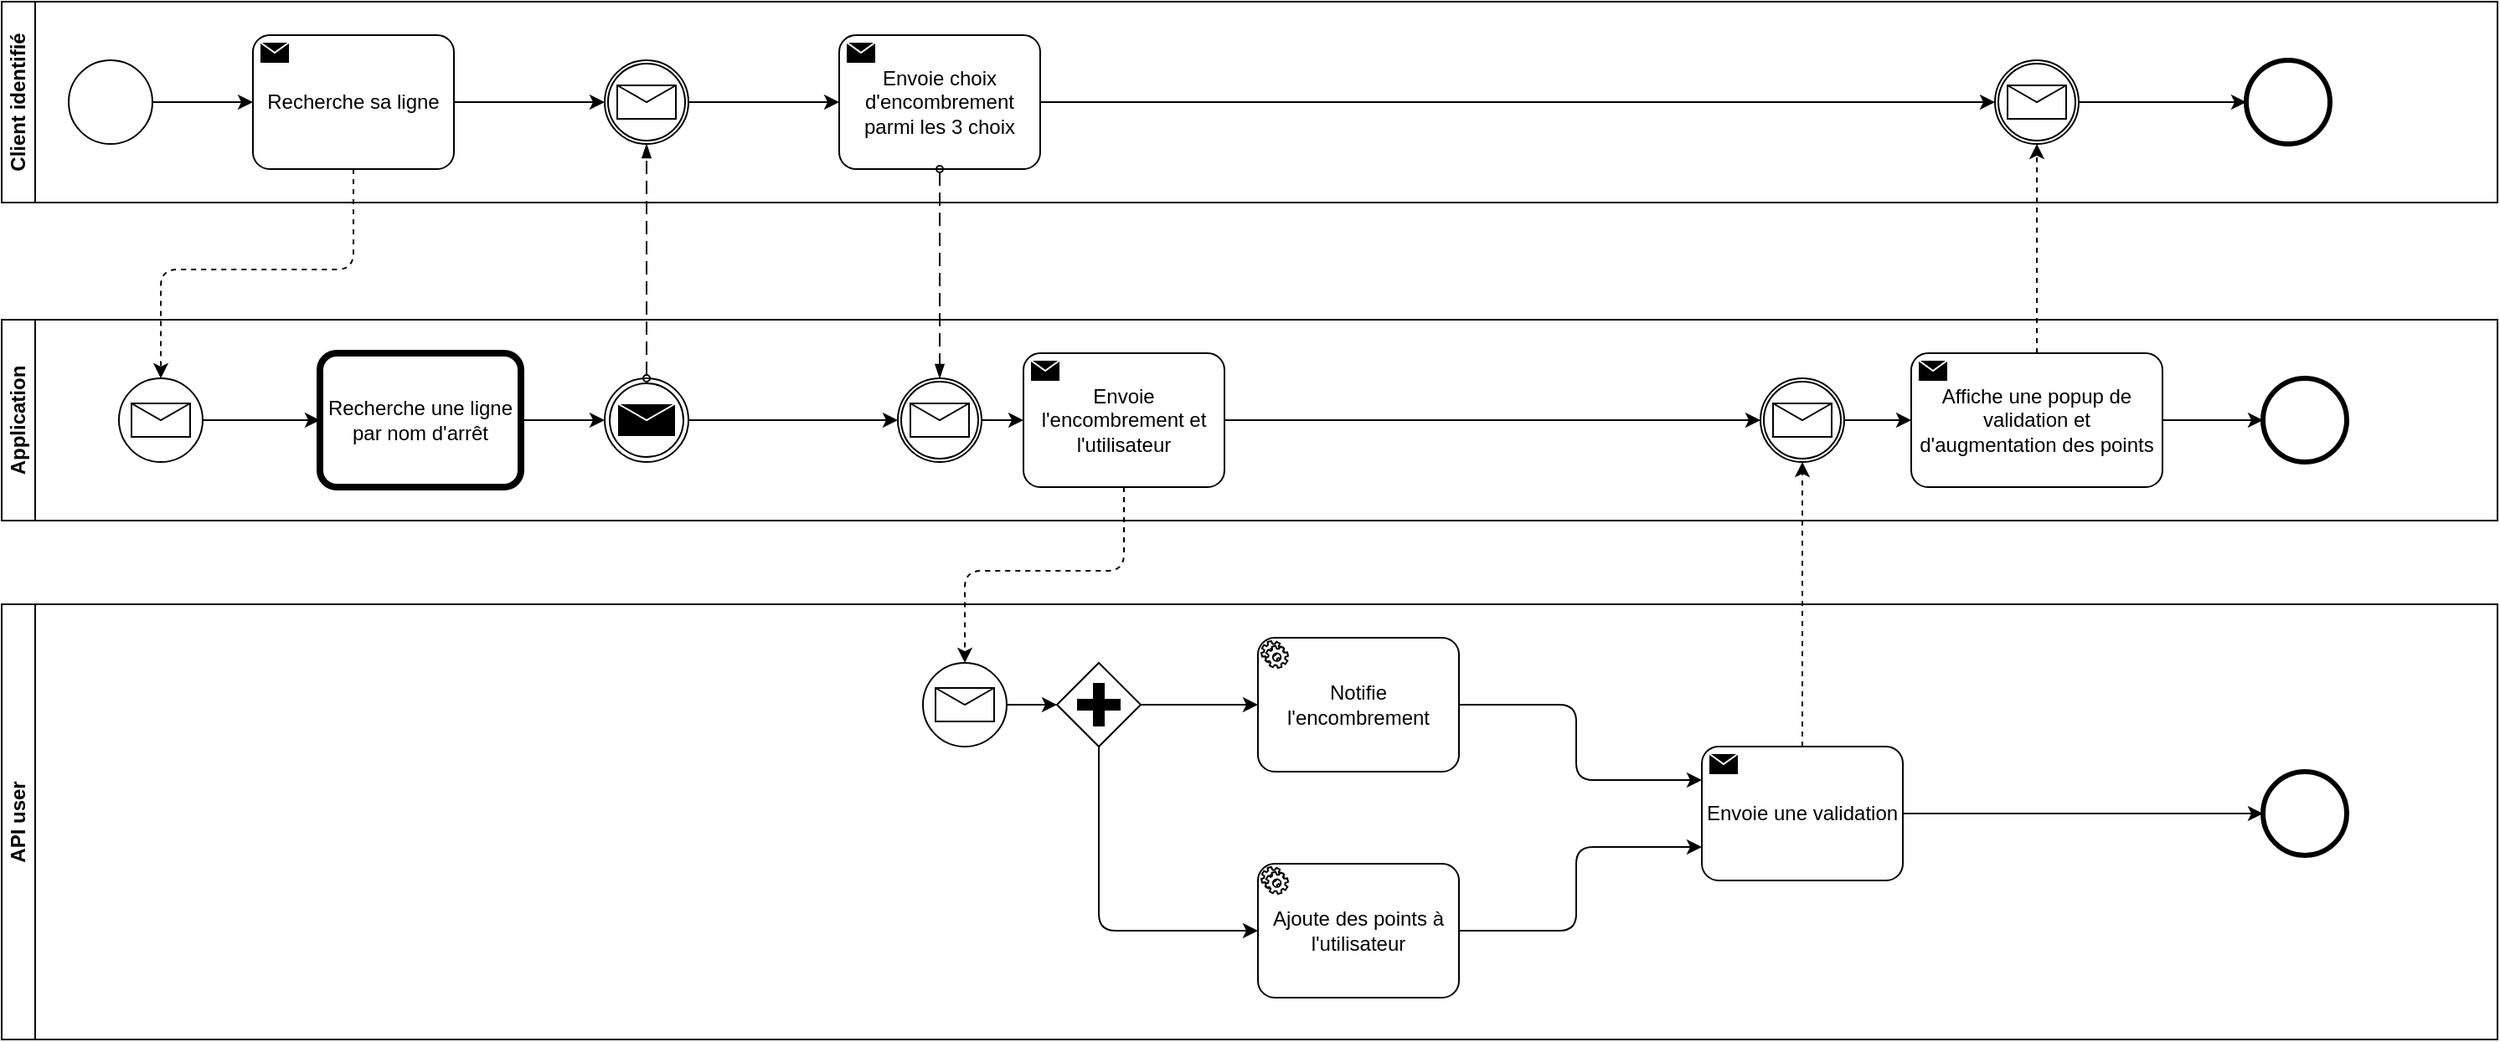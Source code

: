 <mxfile>
    <diagram name="Page-1" id="HIYKUIRN2NLOGWOgcda1">
        <mxGraphModel dx="2221" dy="968" grid="1" gridSize="10" guides="1" tooltips="1" connect="1" arrows="1" fold="1" page="1" pageScale="1" pageWidth="827" pageHeight="1169" math="0" shadow="0">
            <root>
                <mxCell id="0"/>
                <mxCell id="1" parent="0"/>
                <mxCell id="KMQy8ng4Axl4RmfGPbqA-1" value="Client identifié" style="swimlane;startSize=20;horizontal=0;html=1;whiteSpace=wrap;" parent="1" vertex="1">
                    <mxGeometry x="60" y="70" width="1490" height="120" as="geometry"/>
                </mxCell>
                <mxCell id="KMQy8ng4Axl4RmfGPbqA-4" value="" style="points=[[0.145,0.145,0],[0.5,0,0],[0.855,0.145,0],[1,0.5,0],[0.855,0.855,0],[0.5,1,0],[0.145,0.855,0],[0,0.5,0]];shape=mxgraph.bpmn.event;html=1;verticalLabelPosition=bottom;labelBackgroundColor=#ffffff;verticalAlign=top;align=center;perimeter=ellipsePerimeter;outlineConnect=0;aspect=fixed;outline=standard;symbol=general;" parent="KMQy8ng4Axl4RmfGPbqA-1" vertex="1">
                    <mxGeometry x="40" y="35" width="50" height="50" as="geometry"/>
                </mxCell>
                <mxCell id="KMQy8ng4Axl4RmfGPbqA-30" style="edgeStyle=orthogonalEdgeStyle;rounded=0;orthogonalLoop=1;jettySize=auto;html=1;" parent="KMQy8ng4Axl4RmfGPbqA-1" source="KMQy8ng4Axl4RmfGPbqA-7" target="KMQy8ng4Axl4RmfGPbqA-14" edge="1">
                    <mxGeometry relative="1" as="geometry"/>
                </mxCell>
                <mxCell id="KMQy8ng4Axl4RmfGPbqA-7" value="Recherche sa ligne" style="points=[[0.25,0,0],[0.5,0,0],[0.75,0,0],[1,0.25,0],[1,0.5,0],[1,0.75,0],[0.75,1,0],[0.5,1,0],[0.25,1,0],[0,0.75,0],[0,0.5,0],[0,0.25,0]];shape=mxgraph.bpmn.task;whiteSpace=wrap;rectStyle=rounded;size=10;html=1;container=1;expand=0;collapsible=0;taskMarker=send;" parent="KMQy8ng4Axl4RmfGPbqA-1" vertex="1">
                    <mxGeometry x="150" y="20" width="120" height="80" as="geometry"/>
                </mxCell>
                <mxCell id="KMQy8ng4Axl4RmfGPbqA-31" style="edgeStyle=orthogonalEdgeStyle;rounded=0;orthogonalLoop=1;jettySize=auto;html=1;" parent="KMQy8ng4Axl4RmfGPbqA-1" source="KMQy8ng4Axl4RmfGPbqA-14" target="KMQy8ng4Axl4RmfGPbqA-15" edge="1">
                    <mxGeometry relative="1" as="geometry"/>
                </mxCell>
                <mxCell id="KMQy8ng4Axl4RmfGPbqA-14" value="" style="points=[[0.145,0.145,0],[0.5,0,0],[0.855,0.145,0],[1,0.5,0],[0.855,0.855,0],[0.5,1,0],[0.145,0.855,0],[0,0.5,0]];shape=mxgraph.bpmn.event;html=1;verticalLabelPosition=bottom;labelBackgroundColor=#ffffff;verticalAlign=top;align=center;perimeter=ellipsePerimeter;outlineConnect=0;aspect=fixed;outline=catching;symbol=message;" parent="KMQy8ng4Axl4RmfGPbqA-1" vertex="1">
                    <mxGeometry x="360" y="35" width="50" height="50" as="geometry"/>
                </mxCell>
                <mxCell id="KMQy8ng4Axl4RmfGPbqA-32" style="edgeStyle=orthogonalEdgeStyle;rounded=0;orthogonalLoop=1;jettySize=auto;html=1;" parent="KMQy8ng4Axl4RmfGPbqA-1" source="KMQy8ng4Axl4RmfGPbqA-15" target="KMQy8ng4Axl4RmfGPbqA-25" edge="1">
                    <mxGeometry relative="1" as="geometry"/>
                </mxCell>
                <mxCell id="KMQy8ng4Axl4RmfGPbqA-15" value="Envoie choix d'encombrement parmi les 3 choix" style="points=[[0.25,0,0],[0.5,0,0],[0.75,0,0],[1,0.25,0],[1,0.5,0],[1,0.75,0],[0.75,1,0],[0.5,1,0],[0.25,1,0],[0,0.75,0],[0,0.5,0],[0,0.25,0]];shape=mxgraph.bpmn.task;whiteSpace=wrap;rectStyle=rounded;size=10;html=1;container=1;expand=0;collapsible=0;taskMarker=send;" parent="KMQy8ng4Axl4RmfGPbqA-1" vertex="1">
                    <mxGeometry x="500" y="20" width="120" height="80" as="geometry"/>
                </mxCell>
                <mxCell id="KMQy8ng4Axl4RmfGPbqA-33" style="edgeStyle=orthogonalEdgeStyle;rounded=0;orthogonalLoop=1;jettySize=auto;html=1;" parent="KMQy8ng4Axl4RmfGPbqA-1" source="KMQy8ng4Axl4RmfGPbqA-25" target="KMQy8ng4Axl4RmfGPbqA-26" edge="1">
                    <mxGeometry relative="1" as="geometry"/>
                </mxCell>
                <mxCell id="KMQy8ng4Axl4RmfGPbqA-25" value="" style="points=[[0.145,0.145,0],[0.5,0,0],[0.855,0.145,0],[1,0.5,0],[0.855,0.855,0],[0.5,1,0],[0.145,0.855,0],[0,0.5,0]];shape=mxgraph.bpmn.event;html=1;verticalLabelPosition=bottom;labelBackgroundColor=#ffffff;verticalAlign=top;align=center;perimeter=ellipsePerimeter;outlineConnect=0;aspect=fixed;outline=catching;symbol=message;" parent="KMQy8ng4Axl4RmfGPbqA-1" vertex="1">
                    <mxGeometry x="1190" y="35" width="50" height="50" as="geometry"/>
                </mxCell>
                <mxCell id="KMQy8ng4Axl4RmfGPbqA-26" value="" style="points=[[0.145,0.145,0],[0.5,0,0],[0.855,0.145,0],[1,0.5,0],[0.855,0.855,0],[0.5,1,0],[0.145,0.855,0],[0,0.5,0]];shape=mxgraph.bpmn.event;html=1;verticalLabelPosition=bottom;labelBackgroundColor=#ffffff;verticalAlign=top;align=center;perimeter=ellipsePerimeter;outlineConnect=0;aspect=fixed;outline=end;symbol=terminate2;" parent="KMQy8ng4Axl4RmfGPbqA-1" vertex="1">
                    <mxGeometry x="1340" y="35" width="50" height="50" as="geometry"/>
                </mxCell>
                <mxCell id="KMQy8ng4Axl4RmfGPbqA-29" style="edgeStyle=orthogonalEdgeStyle;rounded=0;orthogonalLoop=1;jettySize=auto;html=1;entryX=0;entryY=0.5;entryDx=0;entryDy=0;entryPerimeter=0;" parent="KMQy8ng4Axl4RmfGPbqA-1" source="KMQy8ng4Axl4RmfGPbqA-4" target="KMQy8ng4Axl4RmfGPbqA-7" edge="1">
                    <mxGeometry relative="1" as="geometry"/>
                </mxCell>
                <mxCell id="KMQy8ng4Axl4RmfGPbqA-2" value="Application" style="swimlane;startSize=20;horizontal=0;html=1;whiteSpace=wrap;" parent="1" vertex="1">
                    <mxGeometry x="60" y="260" width="1490" height="120" as="geometry"/>
                </mxCell>
                <mxCell id="7" style="edgeStyle=none;html=1;entryX=0;entryY=0.5;entryDx=0;entryDy=0;entryPerimeter=0;" parent="KMQy8ng4Axl4RmfGPbqA-2" source="KMQy8ng4Axl4RmfGPbqA-9" target="KMQy8ng4Axl4RmfGPbqA-12" edge="1">
                    <mxGeometry relative="1" as="geometry"/>
                </mxCell>
                <mxCell id="KMQy8ng4Axl4RmfGPbqA-9" value="Recherche une ligne par nom d'arrêt" style="points=[[0.25,0,0],[0.5,0,0],[0.75,0,0],[1,0.25,0],[1,0.5,0],[1,0.75,0],[0.75,1,0],[0.5,1,0],[0.25,1,0],[0,0.75,0],[0,0.5,0],[0,0.25,0]];shape=mxgraph.bpmn.task;whiteSpace=wrap;rectStyle=rounded;size=10;html=1;container=1;expand=0;collapsible=0;bpmnShapeType=call;" parent="KMQy8ng4Axl4RmfGPbqA-2" vertex="1">
                    <mxGeometry x="190" y="20" width="120" height="80" as="geometry"/>
                </mxCell>
                <mxCell id="8" style="edgeStyle=none;html=1;entryX=0;entryY=0.5;entryDx=0;entryDy=0;entryPerimeter=0;" parent="KMQy8ng4Axl4RmfGPbqA-2" source="KMQy8ng4Axl4RmfGPbqA-12" target="KMQy8ng4Axl4RmfGPbqA-16" edge="1">
                    <mxGeometry relative="1" as="geometry"/>
                </mxCell>
                <mxCell id="KMQy8ng4Axl4RmfGPbqA-12" value="" style="points=[[0.145,0.145,0],[0.5,0,0],[0.855,0.145,0],[1,0.5,0],[0.855,0.855,0],[0.5,1,0],[0.145,0.855,0],[0,0.5,0]];shape=mxgraph.bpmn.event;html=1;verticalLabelPosition=bottom;labelBackgroundColor=#ffffff;verticalAlign=top;align=center;perimeter=ellipsePerimeter;outlineConnect=0;aspect=fixed;outline=throwing;symbol=message;" parent="KMQy8ng4Axl4RmfGPbqA-2" vertex="1">
                    <mxGeometry x="360" y="35" width="50" height="50" as="geometry"/>
                </mxCell>
                <mxCell id="KMQy8ng4Axl4RmfGPbqA-35" style="edgeStyle=orthogonalEdgeStyle;rounded=0;orthogonalLoop=1;jettySize=auto;html=1;" parent="KMQy8ng4Axl4RmfGPbqA-2" source="KMQy8ng4Axl4RmfGPbqA-16" target="KMQy8ng4Axl4RmfGPbqA-17" edge="1">
                    <mxGeometry relative="1" as="geometry"/>
                </mxCell>
                <mxCell id="KMQy8ng4Axl4RmfGPbqA-16" value="" style="points=[[0.145,0.145,0],[0.5,0,0],[0.855,0.145,0],[1,0.5,0],[0.855,0.855,0],[0.5,1,0],[0.145,0.855,0],[0,0.5,0]];shape=mxgraph.bpmn.event;html=1;verticalLabelPosition=bottom;labelBackgroundColor=#ffffff;verticalAlign=top;align=center;perimeter=ellipsePerimeter;outlineConnect=0;aspect=fixed;outline=catching;symbol=message;" parent="KMQy8ng4Axl4RmfGPbqA-2" vertex="1">
                    <mxGeometry x="535" y="35" width="50" height="50" as="geometry"/>
                </mxCell>
                <mxCell id="KMQy8ng4Axl4RmfGPbqA-36" style="edgeStyle=orthogonalEdgeStyle;rounded=0;orthogonalLoop=1;jettySize=auto;html=1;" parent="KMQy8ng4Axl4RmfGPbqA-2" source="KMQy8ng4Axl4RmfGPbqA-17" target="KMQy8ng4Axl4RmfGPbqA-23" edge="1">
                    <mxGeometry relative="1" as="geometry"/>
                </mxCell>
                <mxCell id="KMQy8ng4Axl4RmfGPbqA-17" value="Envoie l'encombrement et l'utilisateur" style="points=[[0.25,0,0],[0.5,0,0],[0.75,0,0],[1,0.25,0],[1,0.5,0],[1,0.75,0],[0.75,1,0],[0.5,1,0],[0.25,1,0],[0,0.75,0],[0,0.5,0],[0,0.25,0]];shape=mxgraph.bpmn.task;whiteSpace=wrap;rectStyle=rounded;size=10;html=1;container=1;expand=0;collapsible=0;taskMarker=send;" parent="KMQy8ng4Axl4RmfGPbqA-2" vertex="1">
                    <mxGeometry x="610" y="20" width="120" height="80" as="geometry"/>
                </mxCell>
                <mxCell id="KMQy8ng4Axl4RmfGPbqA-37" style="edgeStyle=orthogonalEdgeStyle;rounded=0;orthogonalLoop=1;jettySize=auto;html=1;" parent="KMQy8ng4Axl4RmfGPbqA-2" source="KMQy8ng4Axl4RmfGPbqA-23" target="KMQy8ng4Axl4RmfGPbqA-24" edge="1">
                    <mxGeometry relative="1" as="geometry"/>
                </mxCell>
                <mxCell id="KMQy8ng4Axl4RmfGPbqA-23" value="" style="points=[[0.145,0.145,0],[0.5,0,0],[0.855,0.145,0],[1,0.5,0],[0.855,0.855,0],[0.5,1,0],[0.145,0.855,0],[0,0.5,0]];shape=mxgraph.bpmn.event;html=1;verticalLabelPosition=bottom;labelBackgroundColor=#ffffff;verticalAlign=top;align=center;perimeter=ellipsePerimeter;outlineConnect=0;aspect=fixed;outline=catching;symbol=message;" parent="KMQy8ng4Axl4RmfGPbqA-2" vertex="1">
                    <mxGeometry x="1050" y="35" width="50" height="50" as="geometry"/>
                </mxCell>
                <mxCell id="KMQy8ng4Axl4RmfGPbqA-38" style="edgeStyle=orthogonalEdgeStyle;rounded=0;orthogonalLoop=1;jettySize=auto;html=1;" parent="KMQy8ng4Axl4RmfGPbqA-2" source="KMQy8ng4Axl4RmfGPbqA-24" target="KMQy8ng4Axl4RmfGPbqA-27" edge="1">
                    <mxGeometry relative="1" as="geometry"/>
                </mxCell>
                <mxCell id="KMQy8ng4Axl4RmfGPbqA-24" value="Affiche une popup de validation et d'augmentation des points" style="points=[[0.25,0,0],[0.5,0,0],[0.75,0,0],[1,0.25,0],[1,0.5,0],[1,0.75,0],[0.75,1,0],[0.5,1,0],[0.25,1,0],[0,0.75,0],[0,0.5,0],[0,0.25,0]];shape=mxgraph.bpmn.task;whiteSpace=wrap;rectStyle=rounded;size=10;html=1;container=1;expand=0;collapsible=0;taskMarker=send;" parent="KMQy8ng4Axl4RmfGPbqA-2" vertex="1">
                    <mxGeometry x="1140" y="20" width="150" height="80" as="geometry"/>
                </mxCell>
                <mxCell id="KMQy8ng4Axl4RmfGPbqA-27" value="" style="points=[[0.145,0.145,0],[0.5,0,0],[0.855,0.145,0],[1,0.5,0],[0.855,0.855,0],[0.5,1,0],[0.145,0.855,0],[0,0.5,0]];shape=mxgraph.bpmn.event;html=1;verticalLabelPosition=bottom;labelBackgroundColor=#ffffff;verticalAlign=top;align=center;perimeter=ellipsePerimeter;outlineConnect=0;aspect=fixed;outline=end;symbol=terminate2;" parent="KMQy8ng4Axl4RmfGPbqA-2" vertex="1">
                    <mxGeometry x="1350" y="35" width="50" height="50" as="geometry"/>
                </mxCell>
                <mxCell id="6" style="edgeStyle=none;html=1;entryX=0;entryY=0.5;entryDx=0;entryDy=0;entryPerimeter=0;" parent="KMQy8ng4Axl4RmfGPbqA-2" source="2" target="KMQy8ng4Axl4RmfGPbqA-9" edge="1">
                    <mxGeometry relative="1" as="geometry"/>
                </mxCell>
                <mxCell id="2" value="" style="points=[[0.145,0.145,0],[0.5,0,0],[0.855,0.145,0],[1,0.5,0],[0.855,0.855,0],[0.5,1,0],[0.145,0.855,0],[0,0.5,0]];shape=mxgraph.bpmn.event;html=1;verticalLabelPosition=bottom;labelBackgroundColor=#ffffff;verticalAlign=top;align=center;perimeter=ellipsePerimeter;outlineConnect=0;aspect=fixed;outline=standard;symbol=message;" parent="KMQy8ng4Axl4RmfGPbqA-2" vertex="1">
                    <mxGeometry x="70" y="35" width="50" height="50" as="geometry"/>
                </mxCell>
                <mxCell id="KMQy8ng4Axl4RmfGPbqA-3" value="API user" style="swimlane;startSize=20;horizontal=0;html=1;whiteSpace=wrap;" parent="1" vertex="1">
                    <mxGeometry x="60" y="430" width="1490" height="260" as="geometry"/>
                </mxCell>
                <mxCell id="KMQy8ng4Axl4RmfGPbqA-39" style="edgeStyle=orthogonalEdgeStyle;rounded=0;orthogonalLoop=1;jettySize=auto;html=1;" parent="KMQy8ng4Axl4RmfGPbqA-3" source="KMQy8ng4Axl4RmfGPbqA-18" target="KMQy8ng4Axl4RmfGPbqA-20" edge="1">
                    <mxGeometry relative="1" as="geometry"/>
                </mxCell>
                <mxCell id="KMQy8ng4Axl4RmfGPbqA-18" value="" style="points=[[0.145,0.145,0],[0.5,0,0],[0.855,0.145,0],[1,0.5,0],[0.855,0.855,0],[0.5,1,0],[0.145,0.855,0],[0,0.5,0]];shape=mxgraph.bpmn.event;html=1;verticalLabelPosition=bottom;labelBackgroundColor=#ffffff;verticalAlign=top;align=center;perimeter=ellipsePerimeter;outlineConnect=0;aspect=fixed;outline=standard;symbol=message;" parent="KMQy8ng4Axl4RmfGPbqA-3" vertex="1">
                    <mxGeometry x="550" y="35" width="50" height="50" as="geometry"/>
                </mxCell>
                <mxCell id="14" style="edgeStyle=none;html=1;entryX=0;entryY=0.25;entryDx=0;entryDy=0;entryPerimeter=0;strokeColor=default;" edge="1" parent="KMQy8ng4Axl4RmfGPbqA-3" source="KMQy8ng4Axl4RmfGPbqA-19" target="KMQy8ng4Axl4RmfGPbqA-22">
                    <mxGeometry relative="1" as="geometry">
                        <Array as="points">
                            <mxPoint x="940" y="60"/>
                            <mxPoint x="940" y="105"/>
                        </Array>
                    </mxGeometry>
                </mxCell>
                <mxCell id="KMQy8ng4Axl4RmfGPbqA-19" value="Notifie l'encombrement" style="points=[[0.25,0,0],[0.5,0,0],[0.75,0,0],[1,0.25,0],[1,0.5,0],[1,0.75,0],[0.75,1,0],[0.5,1,0],[0.25,1,0],[0,0.75,0],[0,0.5,0],[0,0.25,0]];shape=mxgraph.bpmn.task;whiteSpace=wrap;rectStyle=rounded;size=10;html=1;container=1;expand=0;collapsible=0;taskMarker=service;" parent="KMQy8ng4Axl4RmfGPbqA-3" vertex="1">
                    <mxGeometry x="750" y="20" width="120" height="80" as="geometry"/>
                </mxCell>
                <mxCell id="12" style="edgeStyle=none;html=1;entryX=0;entryY=0.5;entryDx=0;entryDy=0;entryPerimeter=0;strokeColor=default;" edge="1" parent="KMQy8ng4Axl4RmfGPbqA-3" source="KMQy8ng4Axl4RmfGPbqA-20" target="KMQy8ng4Axl4RmfGPbqA-21">
                    <mxGeometry relative="1" as="geometry">
                        <Array as="points">
                            <mxPoint x="655" y="195"/>
                        </Array>
                    </mxGeometry>
                </mxCell>
                <mxCell id="13" style="edgeStyle=none;html=1;entryX=0;entryY=0.5;entryDx=0;entryDy=0;entryPerimeter=0;strokeColor=default;" edge="1" parent="KMQy8ng4Axl4RmfGPbqA-3" source="KMQy8ng4Axl4RmfGPbqA-20" target="KMQy8ng4Axl4RmfGPbqA-19">
                    <mxGeometry relative="1" as="geometry"/>
                </mxCell>
                <mxCell id="KMQy8ng4Axl4RmfGPbqA-20" value="" style="points=[[0.25,0.25,0],[0.5,0,0],[0.75,0.25,0],[1,0.5,0],[0.75,0.75,0],[0.5,1,0],[0.25,0.75,0],[0,0.5,0]];shape=mxgraph.bpmn.gateway2;html=1;verticalLabelPosition=bottom;labelBackgroundColor=#ffffff;verticalAlign=top;align=center;perimeter=rhombusPerimeter;outlineConnect=0;outline=none;symbol=none;gwType=parallel;" parent="KMQy8ng4Axl4RmfGPbqA-3" vertex="1">
                    <mxGeometry x="630" y="35" width="50" height="50" as="geometry"/>
                </mxCell>
                <mxCell id="15" style="edgeStyle=none;html=1;entryX=0;entryY=0.75;entryDx=0;entryDy=0;entryPerimeter=0;strokeColor=default;" edge="1" parent="KMQy8ng4Axl4RmfGPbqA-3" source="KMQy8ng4Axl4RmfGPbqA-21" target="KMQy8ng4Axl4RmfGPbqA-22">
                    <mxGeometry relative="1" as="geometry">
                        <Array as="points">
                            <mxPoint x="940" y="195"/>
                            <mxPoint x="940" y="145"/>
                        </Array>
                    </mxGeometry>
                </mxCell>
                <mxCell id="KMQy8ng4Axl4RmfGPbqA-21" value="Ajoute des points à l'utilisateur" style="points=[[0.25,0,0],[0.5,0,0],[0.75,0,0],[1,0.25,0],[1,0.5,0],[1,0.75,0],[0.75,1,0],[0.5,1,0],[0.25,1,0],[0,0.75,0],[0,0.5,0],[0,0.25,0]];shape=mxgraph.bpmn.task;whiteSpace=wrap;rectStyle=rounded;size=10;html=1;container=1;expand=0;collapsible=0;taskMarker=service;" parent="KMQy8ng4Axl4RmfGPbqA-3" vertex="1">
                    <mxGeometry x="750" y="155" width="120" height="80" as="geometry"/>
                </mxCell>
                <mxCell id="KMQy8ng4Axl4RmfGPbqA-42" style="edgeStyle=orthogonalEdgeStyle;rounded=0;orthogonalLoop=1;jettySize=auto;html=1;" parent="KMQy8ng4Axl4RmfGPbqA-3" source="KMQy8ng4Axl4RmfGPbqA-22" target="KMQy8ng4Axl4RmfGPbqA-28" edge="1">
                    <mxGeometry relative="1" as="geometry"/>
                </mxCell>
                <mxCell id="KMQy8ng4Axl4RmfGPbqA-22" value="Envoie une validation" style="points=[[0.25,0,0],[0.5,0,0],[0.75,0,0],[1,0.25,0],[1,0.5,0],[1,0.75,0],[0.75,1,0],[0.5,1,0],[0.25,1,0],[0,0.75,0],[0,0.5,0],[0,0.25,0]];shape=mxgraph.bpmn.task;whiteSpace=wrap;rectStyle=rounded;size=10;html=1;container=1;expand=0;collapsible=0;taskMarker=send;" parent="KMQy8ng4Axl4RmfGPbqA-3" vertex="1">
                    <mxGeometry x="1015" y="85" width="120" height="80" as="geometry"/>
                </mxCell>
                <mxCell id="KMQy8ng4Axl4RmfGPbqA-28" value="" style="points=[[0.145,0.145,0],[0.5,0,0],[0.855,0.145,0],[1,0.5,0],[0.855,0.855,0],[0.5,1,0],[0.145,0.855,0],[0,0.5,0]];shape=mxgraph.bpmn.event;html=1;verticalLabelPosition=bottom;labelBackgroundColor=#ffffff;verticalAlign=top;align=center;perimeter=ellipsePerimeter;outlineConnect=0;aspect=fixed;outline=end;symbol=terminate2;" parent="KMQy8ng4Axl4RmfGPbqA-3" vertex="1">
                    <mxGeometry x="1350" y="100" width="50" height="50" as="geometry"/>
                </mxCell>
                <mxCell id="KMQy8ng4Axl4RmfGPbqA-44" value="" style="dashed=1;dashPattern=8 4;endArrow=blockThin;endFill=1;startArrow=oval;startFill=0;endSize=6;startSize=4;html=1;rounded=0;" parent="1" source="KMQy8ng4Axl4RmfGPbqA-12" target="KMQy8ng4Axl4RmfGPbqA-14" edge="1">
                    <mxGeometry width="160" relative="1" as="geometry">
                        <mxPoint x="400" y="220" as="sourcePoint"/>
                        <mxPoint x="560" y="220" as="targetPoint"/>
                    </mxGeometry>
                </mxCell>
                <mxCell id="KMQy8ng4Axl4RmfGPbqA-45" value="" style="dashed=1;dashPattern=8 4;endArrow=blockThin;endFill=1;startArrow=oval;startFill=0;endSize=6;startSize=4;html=1;rounded=0;" parent="1" source="KMQy8ng4Axl4RmfGPbqA-15" target="KMQy8ng4Axl4RmfGPbqA-16" edge="1">
                    <mxGeometry width="160" relative="1" as="geometry">
                        <mxPoint x="510" y="240" as="sourcePoint"/>
                        <mxPoint x="670" y="240" as="targetPoint"/>
                    </mxGeometry>
                </mxCell>
                <mxCell id="3" style="edgeStyle=none;html=1;entryX=0.5;entryY=0;entryDx=0;entryDy=0;entryPerimeter=0;dashed=1;" parent="1" source="KMQy8ng4Axl4RmfGPbqA-7" target="2" edge="1">
                    <mxGeometry relative="1" as="geometry">
                        <Array as="points">
                            <mxPoint x="270" y="230"/>
                            <mxPoint x="155" y="230"/>
                        </Array>
                    </mxGeometry>
                </mxCell>
                <mxCell id="9" style="edgeStyle=none;html=1;entryX=0.5;entryY=0;entryDx=0;entryDy=0;entryPerimeter=0;strokeColor=default;dashed=1;" edge="1" parent="1" source="KMQy8ng4Axl4RmfGPbqA-17" target="KMQy8ng4Axl4RmfGPbqA-18">
                    <mxGeometry relative="1" as="geometry">
                        <Array as="points">
                            <mxPoint x="730" y="410"/>
                            <mxPoint x="635" y="410"/>
                        </Array>
                    </mxGeometry>
                </mxCell>
                <mxCell id="10" style="edgeStyle=none;html=1;entryX=0.5;entryY=1;entryDx=0;entryDy=0;entryPerimeter=0;dashed=1;strokeColor=default;" edge="1" parent="1" source="KMQy8ng4Axl4RmfGPbqA-22" target="KMQy8ng4Axl4RmfGPbqA-23">
                    <mxGeometry relative="1" as="geometry"/>
                </mxCell>
                <mxCell id="11" style="edgeStyle=none;html=1;entryX=0.5;entryY=1;entryDx=0;entryDy=0;entryPerimeter=0;dashed=1;strokeColor=default;" edge="1" parent="1" source="KMQy8ng4Axl4RmfGPbqA-24" target="KMQy8ng4Axl4RmfGPbqA-25">
                    <mxGeometry relative="1" as="geometry"/>
                </mxCell>
            </root>
        </mxGraphModel>
    </diagram>
</mxfile>